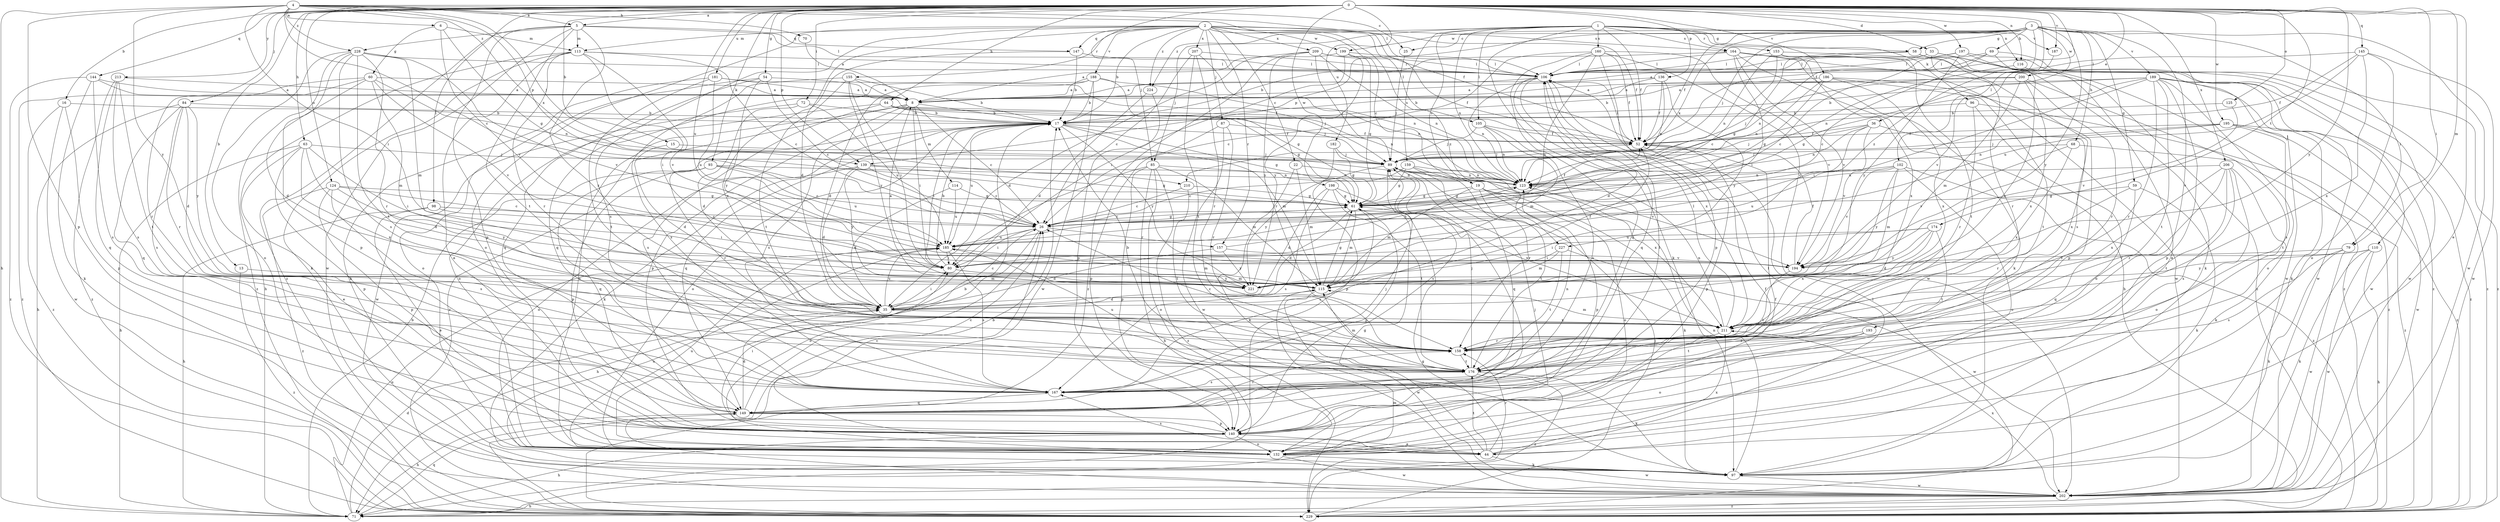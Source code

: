 strict digraph  {
0;
1;
2;
3;
4;
5;
6;
8;
13;
15;
16;
17;
19;
22;
25;
26;
33;
35;
36;
44;
52;
54;
58;
59;
60;
61;
63;
64;
68;
69;
70;
71;
72;
79;
80;
84;
85;
87;
89;
93;
96;
97;
98;
102;
105;
106;
110;
113;
114;
115;
116;
123;
124;
125;
132;
136;
139;
140;
144;
145;
147;
149;
153;
155;
157;
158;
159;
160;
164;
167;
174;
176;
181;
182;
185;
186;
187;
188;
189;
193;
194;
195;
197;
198;
199;
200;
202;
206;
207;
209;
210;
211;
213;
221;
224;
227;
228;
229;
0 -> 5  [label=a];
0 -> 13  [label=b];
0 -> 15  [label=b];
0 -> 16  [label=b];
0 -> 33  [label=d];
0 -> 36  [label=e];
0 -> 44  [label=e];
0 -> 52  [label=f];
0 -> 54  [label=g];
0 -> 63  [label=h];
0 -> 64  [label=h];
0 -> 72  [label=i];
0 -> 79  [label=i];
0 -> 84  [label=j];
0 -> 85  [label=j];
0 -> 93  [label=k];
0 -> 98  [label=l];
0 -> 102  [label=l];
0 -> 110  [label=m];
0 -> 116  [label=n];
0 -> 124  [label=o];
0 -> 125  [label=o];
0 -> 136  [label=p];
0 -> 139  [label=p];
0 -> 144  [label=q];
0 -> 145  [label=q];
0 -> 174  [label=t];
0 -> 181  [label=u];
0 -> 182  [label=u];
0 -> 185  [label=u];
0 -> 186  [label=v];
0 -> 187  [label=v];
0 -> 195  [label=w];
0 -> 197  [label=w];
0 -> 198  [label=w];
0 -> 206  [label=x];
0 -> 213  [label=y];
0 -> 221  [label=y];
1 -> 19  [label=c];
1 -> 52  [label=f];
1 -> 58  [label=g];
1 -> 85  [label=j];
1 -> 96  [label=k];
1 -> 97  [label=k];
1 -> 105  [label=l];
1 -> 116  [label=n];
1 -> 123  [label=n];
1 -> 153  [label=r];
1 -> 159  [label=s];
1 -> 160  [label=s];
1 -> 164  [label=s];
1 -> 187  [label=v];
1 -> 224  [label=z];
2 -> 17  [label=b];
2 -> 19  [label=c];
2 -> 22  [label=c];
2 -> 35  [label=d];
2 -> 52  [label=f];
2 -> 87  [label=j];
2 -> 105  [label=l];
2 -> 113  [label=m];
2 -> 132  [label=o];
2 -> 147  [label=q];
2 -> 155  [label=r];
2 -> 157  [label=r];
2 -> 164  [label=s];
2 -> 167  [label=s];
2 -> 188  [label=v];
2 -> 199  [label=w];
2 -> 207  [label=x];
2 -> 209  [label=x];
2 -> 224  [label=z];
2 -> 227  [label=z];
3 -> 25  [label=c];
3 -> 52  [label=f];
3 -> 58  [label=g];
3 -> 59  [label=g];
3 -> 68  [label=h];
3 -> 69  [label=h];
3 -> 79  [label=i];
3 -> 89  [label=j];
3 -> 139  [label=p];
3 -> 189  [label=v];
3 -> 193  [label=v];
3 -> 199  [label=w];
3 -> 200  [label=w];
3 -> 202  [label=w];
3 -> 210  [label=x];
3 -> 221  [label=y];
3 -> 227  [label=z];
4 -> 5  [label=a];
4 -> 6  [label=a];
4 -> 25  [label=c];
4 -> 26  [label=c];
4 -> 52  [label=f];
4 -> 70  [label=h];
4 -> 71  [label=h];
4 -> 80  [label=i];
4 -> 89  [label=j];
4 -> 106  [label=l];
4 -> 139  [label=p];
4 -> 140  [label=p];
4 -> 210  [label=x];
4 -> 221  [label=y];
4 -> 228  [label=z];
5 -> 106  [label=l];
5 -> 113  [label=m];
5 -> 140  [label=p];
5 -> 147  [label=q];
5 -> 176  [label=t];
5 -> 202  [label=w];
5 -> 211  [label=x];
5 -> 228  [label=z];
5 -> 229  [label=z];
6 -> 60  [label=g];
6 -> 61  [label=g];
6 -> 113  [label=m];
6 -> 194  [label=v];
8 -> 17  [label=b];
8 -> 26  [label=c];
8 -> 80  [label=i];
8 -> 114  [label=m];
8 -> 132  [label=o];
8 -> 140  [label=p];
8 -> 167  [label=s];
8 -> 229  [label=z];
13 -> 115  [label=m];
13 -> 229  [label=z];
15 -> 35  [label=d];
15 -> 89  [label=j];
16 -> 17  [label=b];
16 -> 140  [label=p];
16 -> 202  [label=w];
16 -> 229  [label=z];
17 -> 52  [label=f];
17 -> 61  [label=g];
17 -> 80  [label=i];
17 -> 97  [label=k];
17 -> 115  [label=m];
17 -> 132  [label=o];
17 -> 149  [label=q];
17 -> 185  [label=u];
17 -> 221  [label=y];
19 -> 61  [label=g];
19 -> 97  [label=k];
19 -> 115  [label=m];
19 -> 132  [label=o];
19 -> 140  [label=p];
19 -> 176  [label=t];
22 -> 97  [label=k];
22 -> 115  [label=m];
22 -> 123  [label=n];
25 -> 89  [label=j];
26 -> 61  [label=g];
26 -> 71  [label=h];
26 -> 80  [label=i];
26 -> 132  [label=o];
26 -> 157  [label=r];
26 -> 185  [label=u];
33 -> 8  [label=a];
33 -> 106  [label=l];
33 -> 158  [label=r];
33 -> 202  [label=w];
33 -> 229  [label=z];
35 -> 26  [label=c];
35 -> 80  [label=i];
35 -> 185  [label=u];
35 -> 211  [label=x];
36 -> 26  [label=c];
36 -> 52  [label=f];
36 -> 89  [label=j];
36 -> 123  [label=n];
36 -> 194  [label=v];
36 -> 211  [label=x];
44 -> 26  [label=c];
44 -> 61  [label=g];
44 -> 106  [label=l];
44 -> 158  [label=r];
44 -> 167  [label=s];
44 -> 176  [label=t];
44 -> 202  [label=w];
44 -> 211  [label=x];
52 -> 89  [label=j];
52 -> 106  [label=l];
52 -> 140  [label=p];
54 -> 8  [label=a];
54 -> 26  [label=c];
54 -> 132  [label=o];
54 -> 149  [label=q];
54 -> 221  [label=y];
58 -> 61  [label=g];
58 -> 97  [label=k];
58 -> 106  [label=l];
58 -> 167  [label=s];
58 -> 202  [label=w];
59 -> 61  [label=g];
59 -> 97  [label=k];
59 -> 149  [label=q];
59 -> 158  [label=r];
60 -> 8  [label=a];
60 -> 35  [label=d];
60 -> 115  [label=m];
60 -> 123  [label=n];
60 -> 158  [label=r];
60 -> 194  [label=v];
60 -> 229  [label=z];
61 -> 26  [label=c];
61 -> 35  [label=d];
61 -> 52  [label=f];
61 -> 115  [label=m];
61 -> 140  [label=p];
61 -> 167  [label=s];
63 -> 35  [label=d];
63 -> 44  [label=e];
63 -> 71  [label=h];
63 -> 80  [label=i];
63 -> 89  [label=j];
63 -> 140  [label=p];
63 -> 211  [label=x];
64 -> 17  [label=b];
64 -> 61  [label=g];
64 -> 89  [label=j];
64 -> 123  [label=n];
64 -> 132  [label=o];
64 -> 167  [label=s];
68 -> 89  [label=j];
68 -> 194  [label=v];
68 -> 211  [label=x];
68 -> 229  [label=z];
69 -> 26  [label=c];
69 -> 106  [label=l];
69 -> 123  [label=n];
69 -> 211  [label=x];
69 -> 229  [label=z];
70 -> 8  [label=a];
71 -> 17  [label=b];
71 -> 35  [label=d];
71 -> 115  [label=m];
71 -> 149  [label=q];
71 -> 185  [label=u];
72 -> 17  [label=b];
72 -> 35  [label=d];
72 -> 185  [label=u];
72 -> 202  [label=w];
79 -> 97  [label=k];
79 -> 167  [label=s];
79 -> 194  [label=v];
79 -> 202  [label=w];
80 -> 17  [label=b];
80 -> 115  [label=m];
80 -> 221  [label=y];
84 -> 17  [label=b];
84 -> 35  [label=d];
84 -> 71  [label=h];
84 -> 149  [label=q];
84 -> 158  [label=r];
84 -> 167  [label=s];
84 -> 221  [label=y];
85 -> 71  [label=h];
85 -> 80  [label=i];
85 -> 115  [label=m];
85 -> 123  [label=n];
85 -> 132  [label=o];
85 -> 140  [label=p];
85 -> 229  [label=z];
87 -> 52  [label=f];
87 -> 140  [label=p];
87 -> 158  [label=r];
87 -> 202  [label=w];
89 -> 123  [label=n];
89 -> 167  [label=s];
89 -> 194  [label=v];
89 -> 211  [label=x];
89 -> 221  [label=y];
93 -> 26  [label=c];
93 -> 123  [label=n];
93 -> 140  [label=p];
93 -> 149  [label=q];
93 -> 158  [label=r];
93 -> 185  [label=u];
96 -> 17  [label=b];
96 -> 132  [label=o];
96 -> 158  [label=r];
96 -> 229  [label=z];
97 -> 123  [label=n];
97 -> 185  [label=u];
97 -> 202  [label=w];
98 -> 26  [label=c];
98 -> 44  [label=e];
98 -> 71  [label=h];
98 -> 80  [label=i];
102 -> 115  [label=m];
102 -> 123  [label=n];
102 -> 132  [label=o];
102 -> 185  [label=u];
102 -> 194  [label=v];
102 -> 221  [label=y];
102 -> 229  [label=z];
105 -> 52  [label=f];
105 -> 89  [label=j];
105 -> 115  [label=m];
105 -> 123  [label=n];
105 -> 167  [label=s];
106 -> 8  [label=a];
106 -> 35  [label=d];
106 -> 123  [label=n];
106 -> 149  [label=q];
106 -> 211  [label=x];
110 -> 71  [label=h];
110 -> 97  [label=k];
110 -> 194  [label=v];
110 -> 202  [label=w];
110 -> 221  [label=y];
113 -> 26  [label=c];
113 -> 44  [label=e];
113 -> 71  [label=h];
113 -> 80  [label=i];
113 -> 97  [label=k];
113 -> 106  [label=l];
113 -> 158  [label=r];
113 -> 194  [label=v];
114 -> 35  [label=d];
114 -> 61  [label=g];
114 -> 185  [label=u];
115 -> 35  [label=d];
115 -> 52  [label=f];
115 -> 61  [label=g];
115 -> 202  [label=w];
116 -> 123  [label=n];
116 -> 202  [label=w];
123 -> 61  [label=g];
124 -> 26  [label=c];
124 -> 61  [label=g];
124 -> 140  [label=p];
124 -> 167  [label=s];
124 -> 221  [label=y];
124 -> 229  [label=z];
125 -> 17  [label=b];
125 -> 194  [label=v];
132 -> 17  [label=b];
132 -> 52  [label=f];
132 -> 89  [label=j];
132 -> 97  [label=k];
132 -> 185  [label=u];
132 -> 202  [label=w];
136 -> 8  [label=a];
136 -> 17  [label=b];
136 -> 52  [label=f];
136 -> 123  [label=n];
136 -> 221  [label=y];
139 -> 26  [label=c];
139 -> 35  [label=d];
139 -> 61  [label=g];
139 -> 123  [label=n];
139 -> 132  [label=o];
139 -> 221  [label=y];
140 -> 44  [label=e];
140 -> 52  [label=f];
140 -> 71  [label=h];
140 -> 80  [label=i];
140 -> 89  [label=j];
140 -> 132  [label=o];
144 -> 8  [label=a];
144 -> 52  [label=f];
144 -> 97  [label=k];
144 -> 167  [label=s];
144 -> 229  [label=z];
145 -> 52  [label=f];
145 -> 106  [label=l];
145 -> 132  [label=o];
145 -> 185  [label=u];
145 -> 202  [label=w];
145 -> 211  [label=x];
147 -> 17  [label=b];
147 -> 106  [label=l];
147 -> 211  [label=x];
149 -> 26  [label=c];
149 -> 35  [label=d];
149 -> 71  [label=h];
149 -> 89  [label=j];
149 -> 106  [label=l];
149 -> 140  [label=p];
149 -> 158  [label=r];
153 -> 26  [label=c];
153 -> 106  [label=l];
153 -> 123  [label=n];
153 -> 176  [label=t];
153 -> 211  [label=x];
153 -> 229  [label=z];
155 -> 8  [label=a];
155 -> 17  [label=b];
155 -> 80  [label=i];
155 -> 167  [label=s];
155 -> 176  [label=t];
155 -> 221  [label=y];
157 -> 35  [label=d];
157 -> 123  [label=n];
157 -> 194  [label=v];
157 -> 221  [label=y];
158 -> 26  [label=c];
158 -> 176  [label=t];
159 -> 26  [label=c];
159 -> 61  [label=g];
159 -> 123  [label=n];
159 -> 149  [label=q];
159 -> 158  [label=r];
160 -> 26  [label=c];
160 -> 52  [label=f];
160 -> 106  [label=l];
160 -> 140  [label=p];
160 -> 149  [label=q];
160 -> 185  [label=u];
160 -> 194  [label=v];
160 -> 202  [label=w];
164 -> 17  [label=b];
164 -> 71  [label=h];
164 -> 80  [label=i];
164 -> 97  [label=k];
164 -> 106  [label=l];
164 -> 194  [label=v];
164 -> 202  [label=w];
164 -> 229  [label=z];
167 -> 123  [label=n];
167 -> 149  [label=q];
174 -> 35  [label=d];
174 -> 80  [label=i];
174 -> 176  [label=t];
174 -> 185  [label=u];
174 -> 211  [label=x];
174 -> 221  [label=y];
176 -> 17  [label=b];
176 -> 89  [label=j];
176 -> 97  [label=k];
176 -> 115  [label=m];
176 -> 167  [label=s];
176 -> 185  [label=u];
176 -> 229  [label=z];
181 -> 8  [label=a];
181 -> 89  [label=j];
181 -> 97  [label=k];
181 -> 176  [label=t];
181 -> 185  [label=u];
182 -> 61  [label=g];
182 -> 89  [label=j];
182 -> 140  [label=p];
185 -> 80  [label=i];
185 -> 115  [label=m];
185 -> 167  [label=s];
186 -> 8  [label=a];
186 -> 61  [label=g];
186 -> 123  [label=n];
186 -> 140  [label=p];
186 -> 176  [label=t];
186 -> 211  [label=x];
187 -> 194  [label=v];
188 -> 8  [label=a];
188 -> 17  [label=b];
188 -> 35  [label=d];
188 -> 61  [label=g];
188 -> 123  [label=n];
188 -> 149  [label=q];
188 -> 202  [label=w];
189 -> 8  [label=a];
189 -> 17  [label=b];
189 -> 61  [label=g];
189 -> 80  [label=i];
189 -> 97  [label=k];
189 -> 132  [label=o];
189 -> 140  [label=p];
189 -> 158  [label=r];
189 -> 176  [label=t];
189 -> 202  [label=w];
189 -> 229  [label=z];
193 -> 132  [label=o];
193 -> 158  [label=r];
193 -> 176  [label=t];
194 -> 52  [label=f];
194 -> 176  [label=t];
195 -> 52  [label=f];
195 -> 89  [label=j];
195 -> 123  [label=n];
195 -> 176  [label=t];
195 -> 202  [label=w];
195 -> 229  [label=z];
197 -> 26  [label=c];
197 -> 44  [label=e];
197 -> 106  [label=l];
197 -> 221  [label=y];
197 -> 229  [label=z];
198 -> 35  [label=d];
198 -> 61  [label=g];
198 -> 167  [label=s];
198 -> 176  [label=t];
198 -> 211  [label=x];
199 -> 8  [label=a];
199 -> 61  [label=g];
199 -> 80  [label=i];
199 -> 106  [label=l];
199 -> 221  [label=y];
200 -> 8  [label=a];
200 -> 17  [label=b];
200 -> 89  [label=j];
200 -> 115  [label=m];
200 -> 158  [label=r];
200 -> 167  [label=s];
200 -> 211  [label=x];
202 -> 71  [label=h];
202 -> 211  [label=x];
202 -> 229  [label=z];
206 -> 97  [label=k];
206 -> 123  [label=n];
206 -> 132  [label=o];
206 -> 158  [label=r];
206 -> 167  [label=s];
206 -> 176  [label=t];
206 -> 211  [label=x];
207 -> 26  [label=c];
207 -> 106  [label=l];
207 -> 123  [label=n];
207 -> 158  [label=r];
207 -> 176  [label=t];
209 -> 35  [label=d];
209 -> 52  [label=f];
209 -> 89  [label=j];
209 -> 106  [label=l];
209 -> 123  [label=n];
209 -> 158  [label=r];
209 -> 229  [label=z];
210 -> 26  [label=c];
210 -> 61  [label=g];
210 -> 176  [label=t];
211 -> 106  [label=l];
211 -> 115  [label=m];
211 -> 123  [label=n];
211 -> 158  [label=r];
213 -> 8  [label=a];
213 -> 149  [label=q];
213 -> 167  [label=s];
213 -> 176  [label=t];
213 -> 229  [label=z];
221 -> 8  [label=a];
224 -> 35  [label=d];
224 -> 140  [label=p];
227 -> 80  [label=i];
227 -> 115  [label=m];
227 -> 176  [label=t];
227 -> 202  [label=w];
228 -> 106  [label=l];
228 -> 115  [label=m];
228 -> 132  [label=o];
228 -> 140  [label=p];
228 -> 158  [label=r];
228 -> 167  [label=s];
228 -> 176  [label=t];
228 -> 194  [label=v];
228 -> 229  [label=z];
229 -> 17  [label=b];
229 -> 61  [label=g];
229 -> 89  [label=j];
229 -> 106  [label=l];
}
